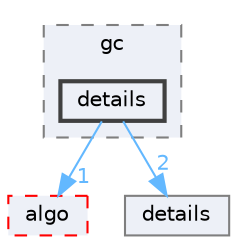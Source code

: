 digraph "external/libcds/cds/gc/details"
{
 // LATEX_PDF_SIZE
  bgcolor="transparent";
  edge [fontname=Helvetica,fontsize=10,labelfontname=Helvetica,labelfontsize=10];
  node [fontname=Helvetica,fontsize=10,shape=box,height=0.2,width=0.4];
  compound=true
  subgraph clusterdir_2dbb3ac869f30f75c8f8a615f1f82ee7 {
    graph [ bgcolor="#edf0f7", pencolor="grey50", label="gc", fontname=Helvetica,fontsize=10 style="filled,dashed", URL="dir_2dbb3ac869f30f75c8f8a615f1f82ee7.html",tooltip=""]
  dir_b188446d463e411e89bf9aa6fa4f154a [label="details", fillcolor="#edf0f7", color="grey25", style="filled,bold", URL="dir_b188446d463e411e89bf9aa6fa4f154a.html",tooltip=""];
  }
  dir_022fb219feb8b1390b3b75a1e7863e62 [label="algo", fillcolor="#edf0f7", color="red", style="filled,dashed", URL="dir_022fb219feb8b1390b3b75a1e7863e62.html",tooltip=""];
  dir_d6afcdf20b4efce5cf94aac6e0746784 [label="details", fillcolor="#edf0f7", color="grey50", style="filled", URL="dir_d6afcdf20b4efce5cf94aac6e0746784.html",tooltip=""];
  dir_b188446d463e411e89bf9aa6fa4f154a->dir_022fb219feb8b1390b3b75a1e7863e62 [headlabel="1", labeldistance=1.5 headhref="dir_000196_000019.html" href="dir_000196_000019.html" color="steelblue1" fontcolor="steelblue1"];
  dir_b188446d463e411e89bf9aa6fa4f154a->dir_d6afcdf20b4efce5cf94aac6e0746784 [headlabel="2", labeldistance=1.5 headhref="dir_000196_000195.html" href="dir_000196_000195.html" color="steelblue1" fontcolor="steelblue1"];
}
